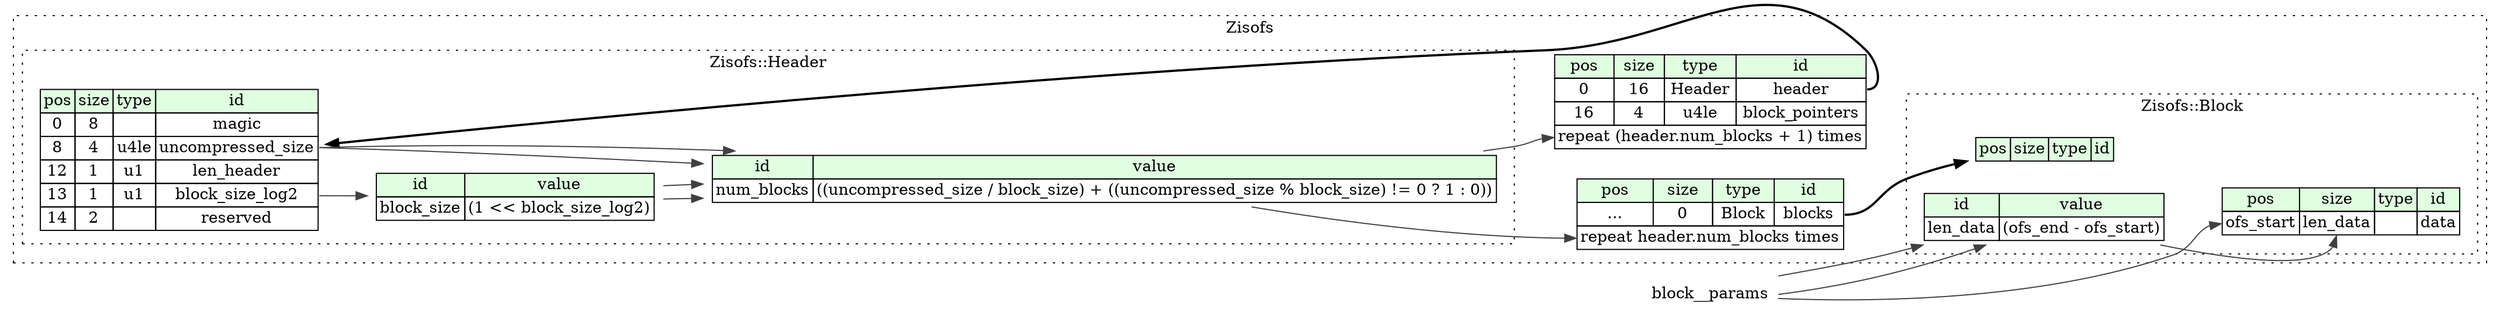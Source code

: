 digraph {
	rankdir=LR;
	node [shape=plaintext];
	subgraph cluster__zisofs {
		label="Zisofs";
		graph[style=dotted];

		zisofs__seq [label=<<TABLE BORDER="0" CELLBORDER="1" CELLSPACING="0">
			<TR><TD BGCOLOR="#E0FFE0">pos</TD><TD BGCOLOR="#E0FFE0">size</TD><TD BGCOLOR="#E0FFE0">type</TD><TD BGCOLOR="#E0FFE0">id</TD></TR>
			<TR><TD PORT="header_pos">0</TD><TD PORT="header_size">16</TD><TD>Header</TD><TD PORT="header_type">header</TD></TR>
			<TR><TD PORT="block_pointers_pos">16</TD><TD PORT="block_pointers_size">4</TD><TD>u4le</TD><TD PORT="block_pointers_type">block_pointers</TD></TR>
			<TR><TD COLSPAN="4" PORT="block_pointers__repeat">repeat (header.num_blocks + 1) times</TD></TR>
		</TABLE>>];
		zisofs__inst__blocks [label=<<TABLE BORDER="0" CELLBORDER="1" CELLSPACING="0">
			<TR><TD BGCOLOR="#E0FFE0">pos</TD><TD BGCOLOR="#E0FFE0">size</TD><TD BGCOLOR="#E0FFE0">type</TD><TD BGCOLOR="#E0FFE0">id</TD></TR>
			<TR><TD PORT="blocks_pos">...</TD><TD PORT="blocks_size">0</TD><TD>Block</TD><TD PORT="blocks_type">blocks</TD></TR>
			<TR><TD COLSPAN="4" PORT="blocks__repeat">repeat header.num_blocks times</TD></TR>
		</TABLE>>];
		subgraph cluster__header {
			label="Zisofs::Header";
			graph[style=dotted];

			header__seq [label=<<TABLE BORDER="0" CELLBORDER="1" CELLSPACING="0">
				<TR><TD BGCOLOR="#E0FFE0">pos</TD><TD BGCOLOR="#E0FFE0">size</TD><TD BGCOLOR="#E0FFE0">type</TD><TD BGCOLOR="#E0FFE0">id</TD></TR>
				<TR><TD PORT="magic_pos">0</TD><TD PORT="magic_size">8</TD><TD></TD><TD PORT="magic_type">magic</TD></TR>
				<TR><TD PORT="uncompressed_size_pos">8</TD><TD PORT="uncompressed_size_size">4</TD><TD>u4le</TD><TD PORT="uncompressed_size_type">uncompressed_size</TD></TR>
				<TR><TD PORT="len_header_pos">12</TD><TD PORT="len_header_size">1</TD><TD>u1</TD><TD PORT="len_header_type">len_header</TD></TR>
				<TR><TD PORT="block_size_log2_pos">13</TD><TD PORT="block_size_log2_size">1</TD><TD>u1</TD><TD PORT="block_size_log2_type">block_size_log2</TD></TR>
				<TR><TD PORT="reserved_pos">14</TD><TD PORT="reserved_size">2</TD><TD></TD><TD PORT="reserved_type">reserved</TD></TR>
			</TABLE>>];
			header__inst__block_size [label=<<TABLE BORDER="0" CELLBORDER="1" CELLSPACING="0">
				<TR><TD BGCOLOR="#E0FFE0">id</TD><TD BGCOLOR="#E0FFE0">value</TD></TR>
				<TR><TD>block_size</TD><TD>(1 &lt;&lt; block_size_log2)</TD></TR>
			</TABLE>>];
			header__inst__num_blocks [label=<<TABLE BORDER="0" CELLBORDER="1" CELLSPACING="0">
				<TR><TD BGCOLOR="#E0FFE0">id</TD><TD BGCOLOR="#E0FFE0">value</TD></TR>
				<TR><TD>num_blocks</TD><TD>((uncompressed_size / block_size) + ((uncompressed_size % block_size) != 0 ? 1 : 0))</TD></TR>
			</TABLE>>];
		}
		subgraph cluster__block {
			label="Zisofs::Block";
			graph[style=dotted];

			block__seq [label=<<TABLE BORDER="0" CELLBORDER="1" CELLSPACING="0">
				<TR><TD BGCOLOR="#E0FFE0">pos</TD><TD BGCOLOR="#E0FFE0">size</TD><TD BGCOLOR="#E0FFE0">type</TD><TD BGCOLOR="#E0FFE0">id</TD></TR>
			</TABLE>>];
			block__inst__len_data [label=<<TABLE BORDER="0" CELLBORDER="1" CELLSPACING="0">
				<TR><TD BGCOLOR="#E0FFE0">id</TD><TD BGCOLOR="#E0FFE0">value</TD></TR>
				<TR><TD>len_data</TD><TD>(ofs_end - ofs_start)</TD></TR>
			</TABLE>>];
			block__inst__data [label=<<TABLE BORDER="0" CELLBORDER="1" CELLSPACING="0">
				<TR><TD BGCOLOR="#E0FFE0">pos</TD><TD BGCOLOR="#E0FFE0">size</TD><TD BGCOLOR="#E0FFE0">type</TD><TD BGCOLOR="#E0FFE0">id</TD></TR>
				<TR><TD PORT="data_pos">ofs_start</TD><TD PORT="data_size">len_data</TD><TD></TD><TD PORT="data_type">data</TD></TR>
			</TABLE>>];
		}
	}
	zisofs__seq:header_type -> header__seq [style=bold];
	header__inst__num_blocks:num_blocks_type -> zisofs__seq:block_pointers__repeat [color="#404040"];
	zisofs__inst__blocks:blocks_type -> block__seq [style=bold];
	header__inst__num_blocks:num_blocks_type -> zisofs__inst__blocks:blocks__repeat [color="#404040"];
	header__seq:block_size_log2_type -> header__inst__block_size [color="#404040"];
	header__seq:uncompressed_size_type -> header__inst__num_blocks [color="#404040"];
	header__inst__block_size:block_size_type -> header__inst__num_blocks [color="#404040"];
	header__seq:uncompressed_size_type -> header__inst__num_blocks [color="#404040"];
	header__inst__block_size:block_size_type -> header__inst__num_blocks [color="#404040"];
	block__params:ofs_end_type -> block__inst__len_data [color="#404040"];
	block__params:ofs_start_type -> block__inst__len_data [color="#404040"];
	block__params:ofs_start_type -> block__inst__data:data_pos [color="#404040"];
	block__inst__len_data:len_data_type -> block__inst__data:data_size [color="#404040"];
}
